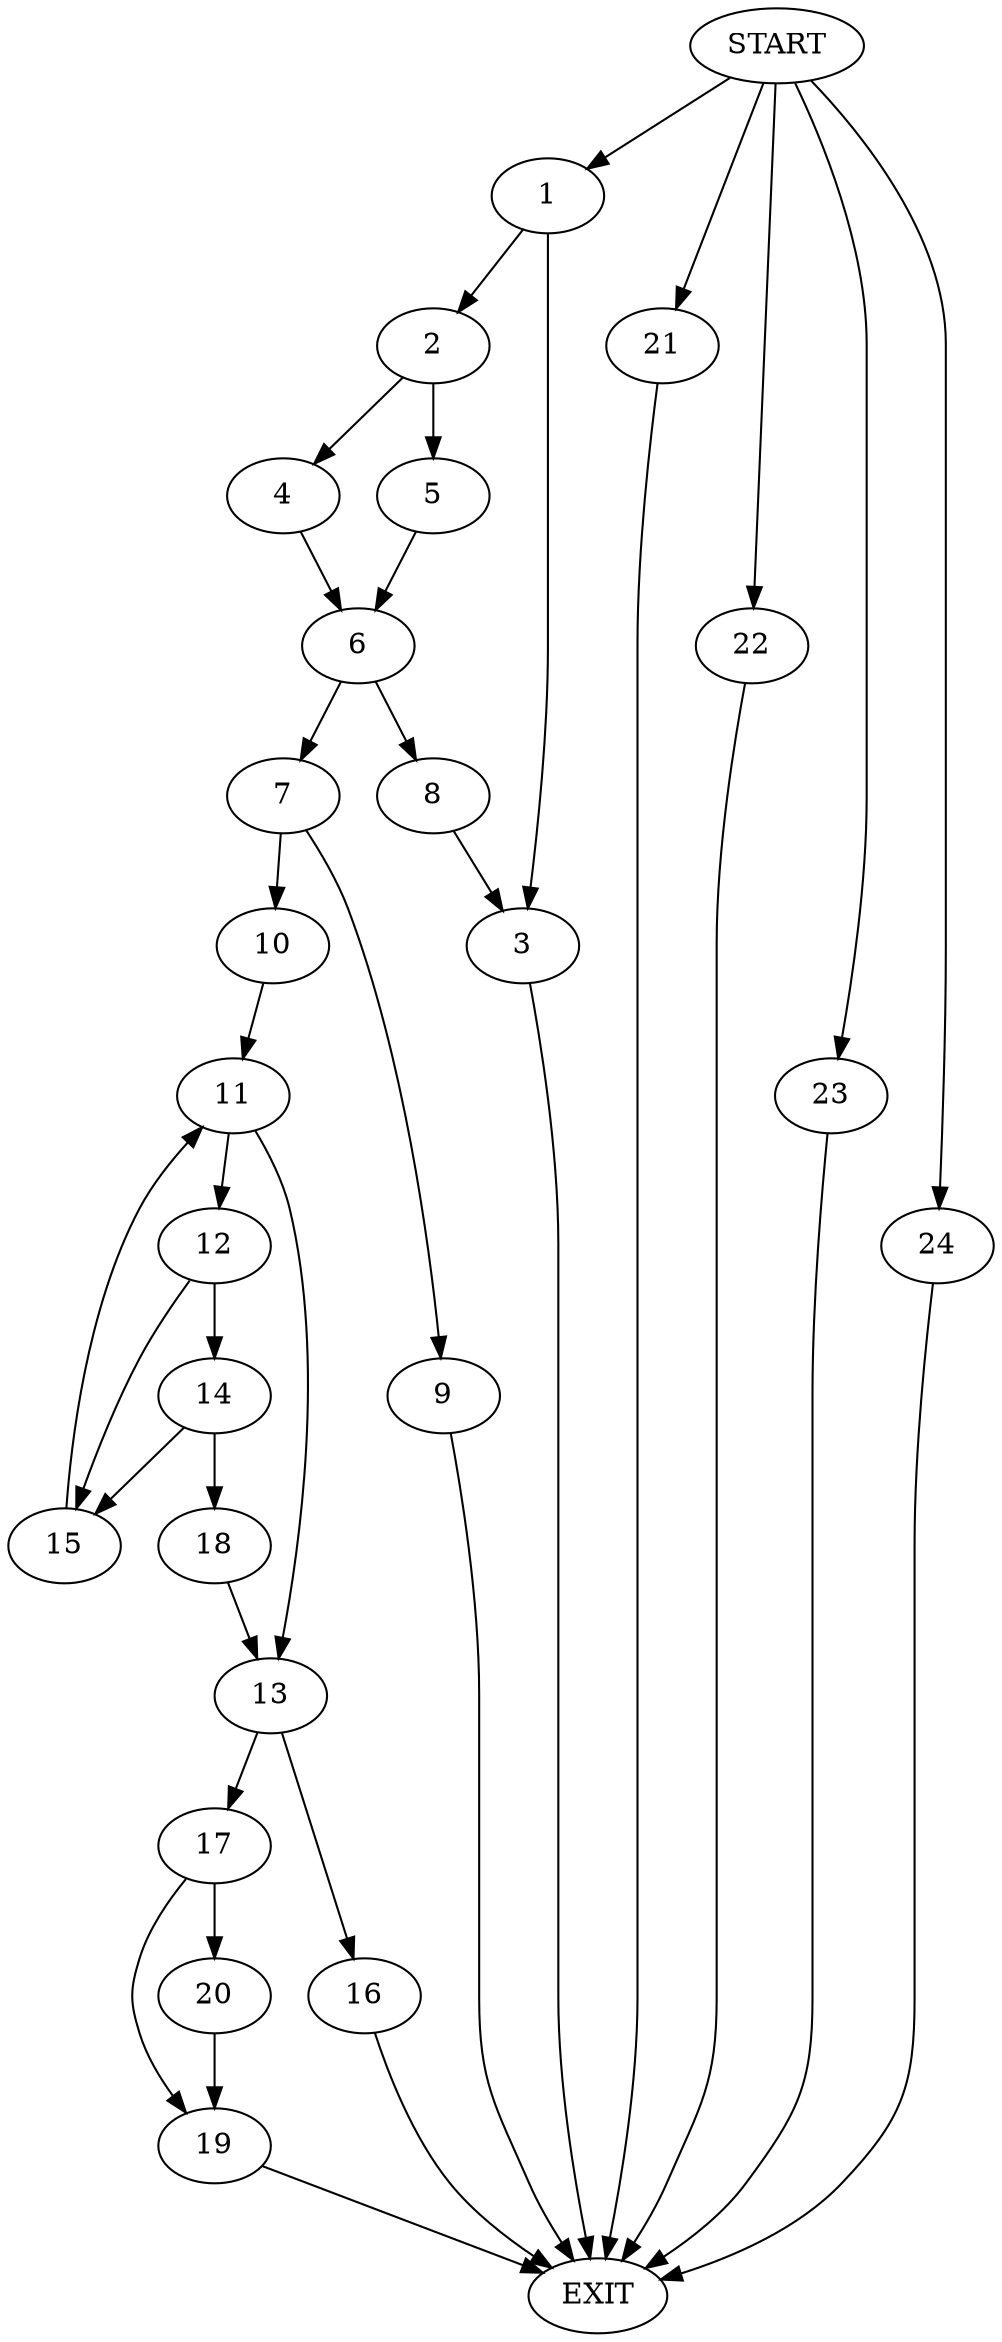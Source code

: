 digraph {
0 [label="START"]
25 [label="EXIT"]
0 -> 1
1 -> 2
1 -> 3
3 -> 25
2 -> 4
2 -> 5
4 -> 6
5 -> 6
6 -> 7
6 -> 8
7 -> 9
7 -> 10
8 -> 3
9 -> 25
10 -> 11
11 -> 12
11 -> 13
12 -> 14
12 -> 15
13 -> 16
13 -> 17
15 -> 11
14 -> 18
14 -> 15
18 -> 13
16 -> 25
17 -> 19
17 -> 20
20 -> 19
19 -> 25
0 -> 21
21 -> 25
0 -> 22
22 -> 25
0 -> 23
23 -> 25
0 -> 24
24 -> 25
}
